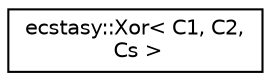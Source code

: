 digraph "Graphical Class Hierarchy"
{
 // LATEX_PDF_SIZE
  edge [fontname="Helvetica",fontsize="10",labelfontname="Helvetica",labelfontsize="10"];
  node [fontname="Helvetica",fontsize="10",shape=record];
  rankdir="LR";
  Node0 [label="ecstasy::Xor\< C1, C2,\l Cs \>",height=0.2,width=0.4,color="black", fillcolor="white", style="filled",URL="$structecstasy_1_1_xor.html",tooltip="Placeholder for ecstasy::query::modifier::Xor."];
}
